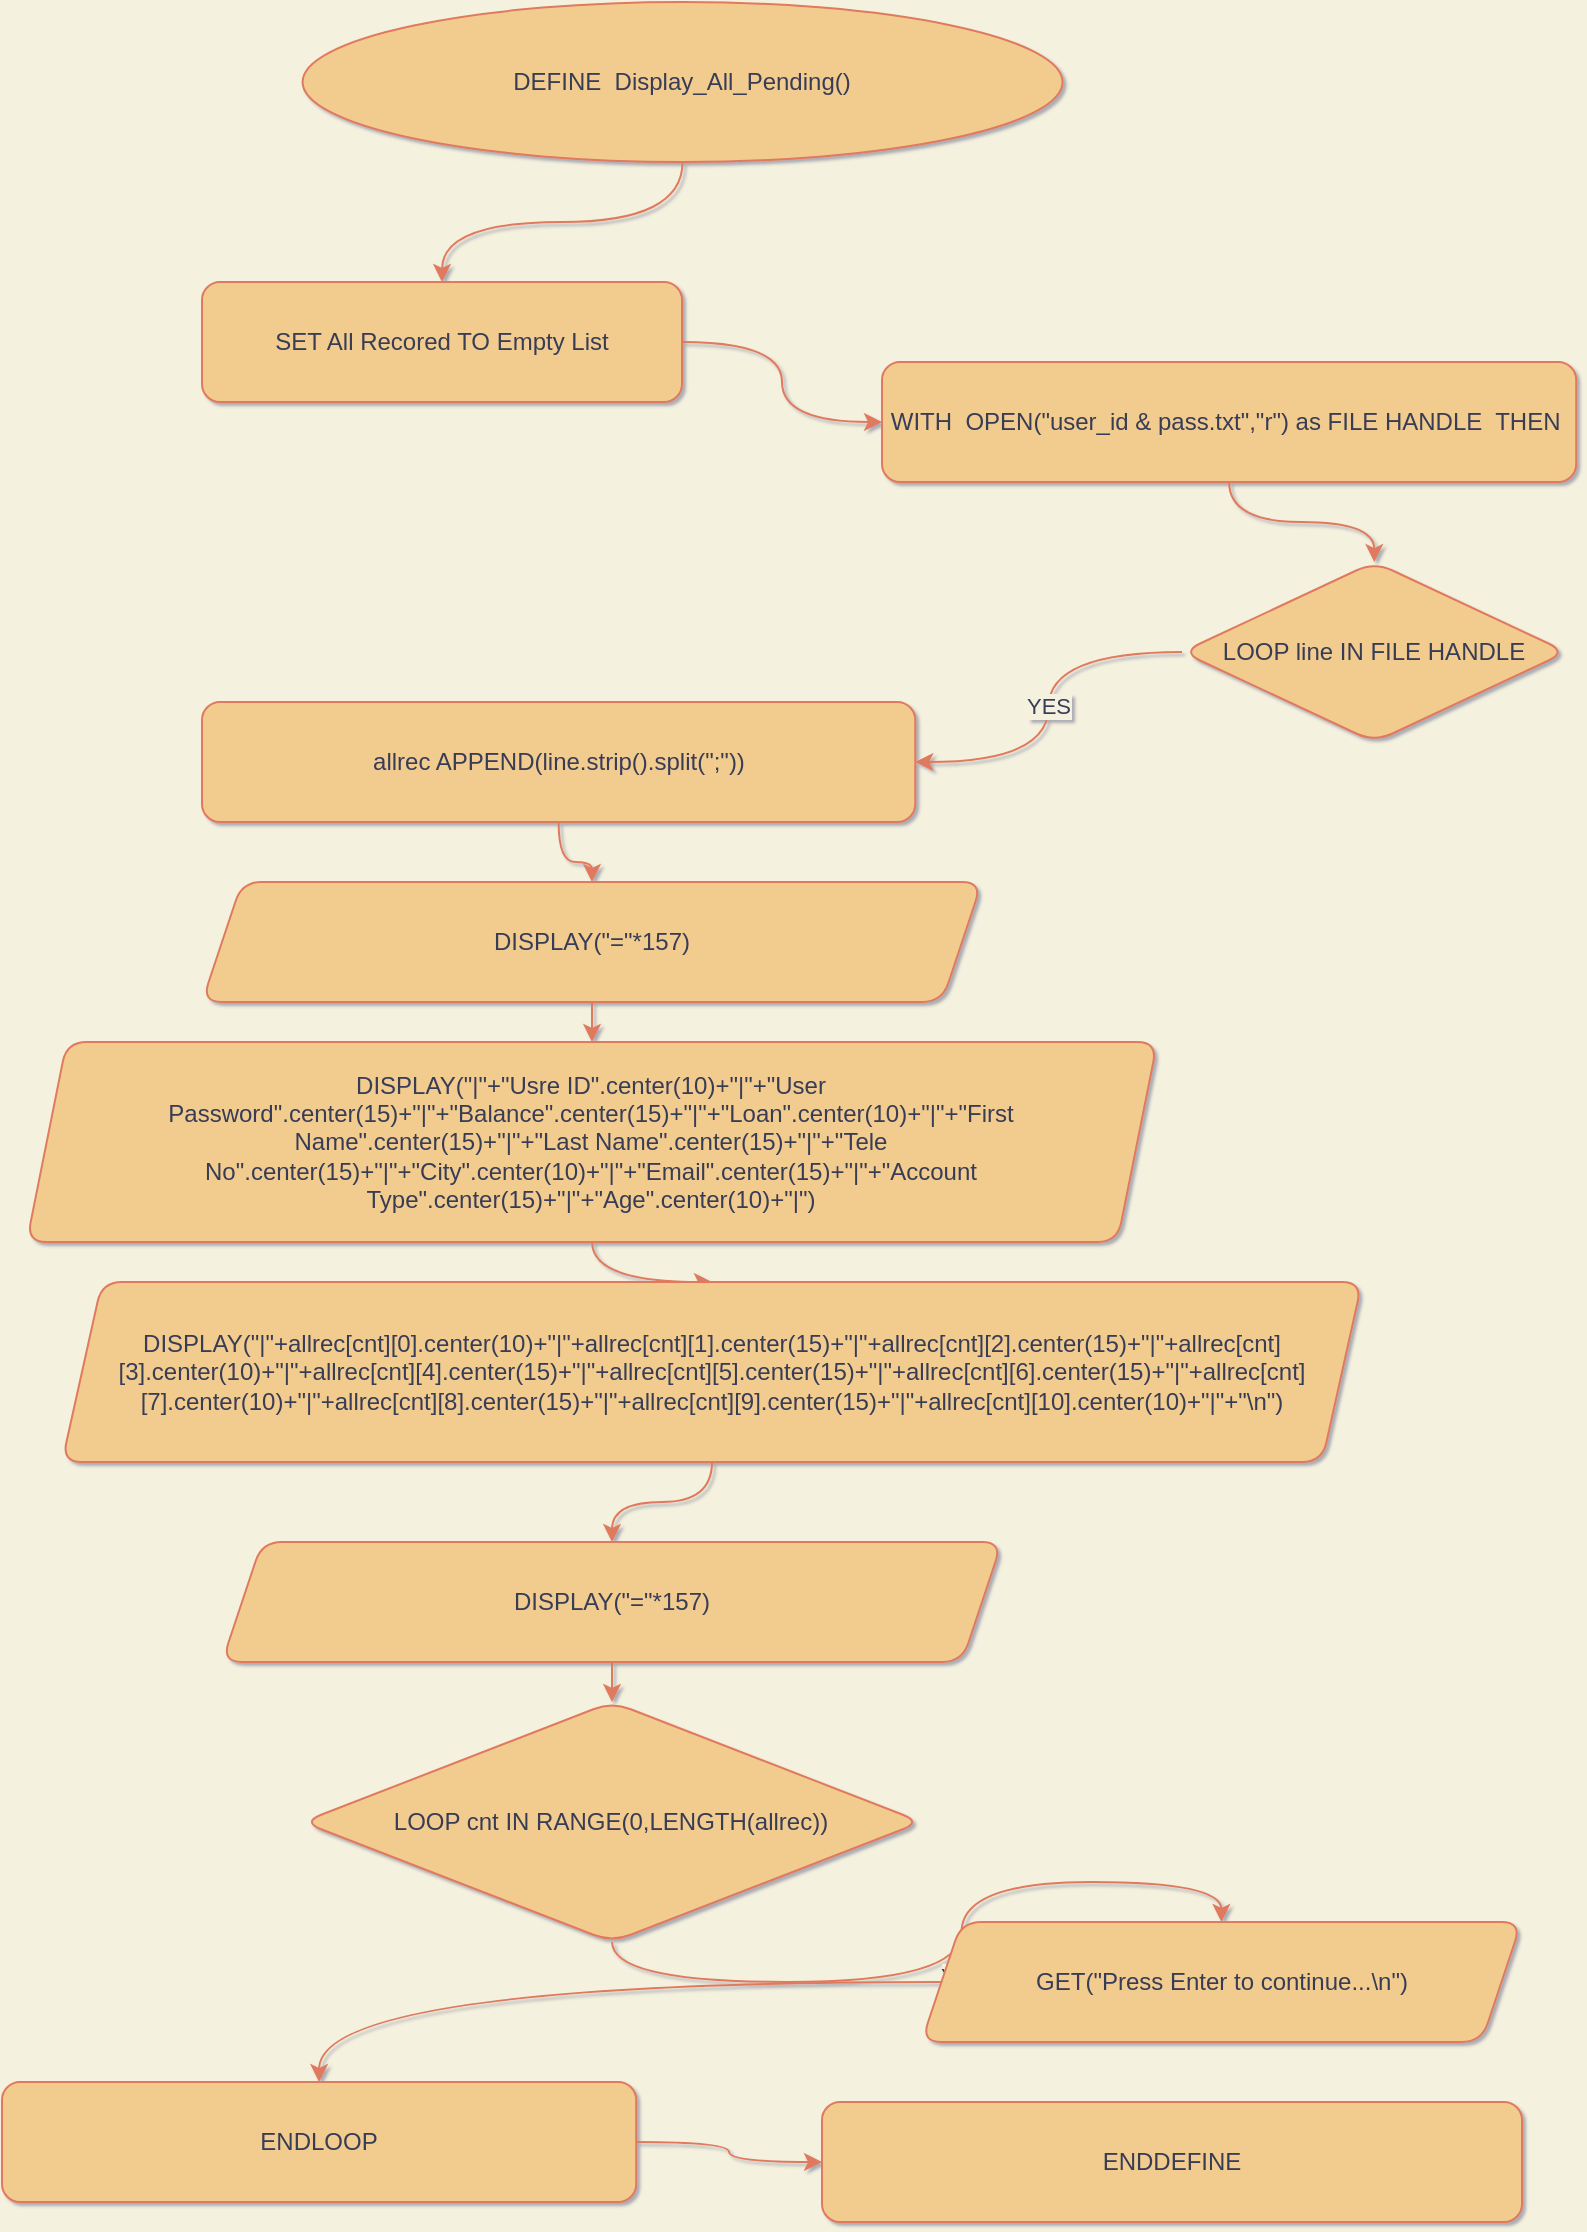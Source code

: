 <mxfile version="15.8.4" type="device"><diagram id="C5RBs43oDa-KdzZeNtuy" name="Page-1"><mxGraphModel dx="1483" dy="-24735" grid="1" gridSize="10" guides="1" tooltips="1" connect="1" arrows="1" fold="1" page="1" pageScale="1" pageWidth="827" pageHeight="1169" background="#F4F1DE" math="0" shadow="1"><root><mxCell id="WIyWlLk6GJQsqaUBKTNV-0"/><mxCell id="WIyWlLk6GJQsqaUBKTNV-1" parent="WIyWlLk6GJQsqaUBKTNV-0"/><mxCell id="RkSljOfa8Lc3AnZI5jMH-50" style="edgeStyle=orthogonalEdgeStyle;orthogonalLoop=1;jettySize=auto;html=1;labelBackgroundColor=#F4F1DE;strokeColor=#E07A5F;fontColor=#393C56;curved=1;" edge="1" parent="WIyWlLk6GJQsqaUBKTNV-1" source="RkSljOfa8Lc3AnZI5jMH-72" target="RkSljOfa8Lc3AnZI5jMH-54"><mxGeometry relative="1" as="geometry"/></mxCell><mxCell id="RkSljOfa8Lc3AnZI5jMH-51" style="edgeStyle=orthogonalEdgeStyle;orthogonalLoop=1;jettySize=auto;html=1;labelBackgroundColor=#F4F1DE;strokeColor=#E07A5F;fontColor=#393C56;curved=1;" edge="1" parent="WIyWlLk6GJQsqaUBKTNV-1" source="RkSljOfa8Lc3AnZI5jMH-52" target="RkSljOfa8Lc3AnZI5jMH-56"><mxGeometry relative="1" as="geometry"/></mxCell><mxCell id="RkSljOfa8Lc3AnZI5jMH-52" value="WITH&amp;nbsp; OPEN(&quot;user_id &amp;amp; pass.txt&quot;,&quot;r&quot;) as FILE HANDLE&amp;nbsp; THEN&amp;nbsp;" style="whiteSpace=wrap;html=1;fillColor=#F2CC8F;strokeColor=#E07A5F;fontColor=#393C56;rounded=1;" vertex="1" parent="WIyWlLk6GJQsqaUBKTNV-1"><mxGeometry x="460" y="25920" width="347.1" height="60" as="geometry"/></mxCell><mxCell id="RkSljOfa8Lc3AnZI5jMH-53" style="edgeStyle=orthogonalEdgeStyle;orthogonalLoop=1;jettySize=auto;html=1;labelBackgroundColor=#F4F1DE;strokeColor=#E07A5F;fontColor=#393C56;curved=1;" edge="1" parent="WIyWlLk6GJQsqaUBKTNV-1" source="RkSljOfa8Lc3AnZI5jMH-54" target="RkSljOfa8Lc3AnZI5jMH-52"><mxGeometry relative="1" as="geometry"/></mxCell><mxCell id="RkSljOfa8Lc3AnZI5jMH-54" value="SET All Recored TO Empty List" style="whiteSpace=wrap;html=1;fillColor=#F2CC8F;strokeColor=#E07A5F;fontColor=#393C56;rounded=1;" vertex="1" parent="WIyWlLk6GJQsqaUBKTNV-1"><mxGeometry x="120" y="25880" width="240" height="60" as="geometry"/></mxCell><mxCell id="RkSljOfa8Lc3AnZI5jMH-55" value="YES" style="edgeStyle=orthogonalEdgeStyle;orthogonalLoop=1;jettySize=auto;html=1;labelBackgroundColor=#F4F1DE;strokeColor=#E07A5F;fontColor=#393C56;curved=1;" edge="1" parent="WIyWlLk6GJQsqaUBKTNV-1" source="RkSljOfa8Lc3AnZI5jMH-56" target="RkSljOfa8Lc3AnZI5jMH-58"><mxGeometry relative="1" as="geometry"/></mxCell><mxCell id="RkSljOfa8Lc3AnZI5jMH-56" value="LOOP line IN FILE HANDLE" style="rhombus;whiteSpace=wrap;html=1;fillColor=#F2CC8F;strokeColor=#E07A5F;fontColor=#393C56;rounded=1;" vertex="1" parent="WIyWlLk6GJQsqaUBKTNV-1"><mxGeometry x="610" y="26020" width="192.34" height="90" as="geometry"/></mxCell><mxCell id="RkSljOfa8Lc3AnZI5jMH-57" style="edgeStyle=orthogonalEdgeStyle;orthogonalLoop=1;jettySize=auto;html=1;labelBackgroundColor=#F4F1DE;strokeColor=#E07A5F;fontColor=#393C56;curved=1;" edge="1" parent="WIyWlLk6GJQsqaUBKTNV-1" source="RkSljOfa8Lc3AnZI5jMH-58" target="RkSljOfa8Lc3AnZI5jMH-64"><mxGeometry relative="1" as="geometry"/></mxCell><mxCell id="RkSljOfa8Lc3AnZI5jMH-58" value="allrec APPEND(line.strip().split(&quot;;&quot;))" style="whiteSpace=wrap;html=1;fillColor=#F2CC8F;strokeColor=#E07A5F;fontColor=#393C56;rounded=1;" vertex="1" parent="WIyWlLk6GJQsqaUBKTNV-1"><mxGeometry x="120" y="26090" width="356.63" height="60" as="geometry"/></mxCell><mxCell id="RkSljOfa8Lc3AnZI5jMH-59" style="edgeStyle=orthogonalEdgeStyle;orthogonalLoop=1;jettySize=auto;html=1;labelBackgroundColor=#F4F1DE;strokeColor=#E07A5F;fontColor=#393C56;curved=1;" edge="1" parent="WIyWlLk6GJQsqaUBKTNV-1" source="RkSljOfa8Lc3AnZI5jMH-60" target="RkSljOfa8Lc3AnZI5jMH-66"><mxGeometry relative="1" as="geometry"/></mxCell><mxCell id="RkSljOfa8Lc3AnZI5jMH-60" value="DISPLAY(&quot;=&quot;*157)" style="shape=parallelogram;perimeter=parallelogramPerimeter;whiteSpace=wrap;html=1;fixedSize=1;fillColor=#F2CC8F;strokeColor=#E07A5F;fontColor=#393C56;rounded=1;" vertex="1" parent="WIyWlLk6GJQsqaUBKTNV-1"><mxGeometry x="130.0" y="26510" width="390" height="60" as="geometry"/></mxCell><mxCell id="RkSljOfa8Lc3AnZI5jMH-61" value="" style="edgeStyle=orthogonalEdgeStyle;curved=1;rounded=1;sketch=0;orthogonalLoop=1;jettySize=auto;html=1;fontColor=#393C56;strokeColor=#E07A5F;fillColor=#F2CC8F;" edge="1" parent="WIyWlLk6GJQsqaUBKTNV-1" source="RkSljOfa8Lc3AnZI5jMH-62" target="RkSljOfa8Lc3AnZI5jMH-74"><mxGeometry relative="1" as="geometry"/></mxCell><mxCell id="RkSljOfa8Lc3AnZI5jMH-62" value="DISPLAY(&quot;|&quot;+&quot;Usre ID&quot;.center(10)+&quot;|&quot;+&quot;User Password&quot;.center(15)+&quot;|&quot;+&quot;Balance&quot;.center(15)+&quot;|&quot;+&quot;Loan&quot;.center(10)+&quot;|&quot;+&quot;First Name&quot;.center(15)+&quot;|&quot;+&quot;Last Name&quot;.center(15)+&quot;|&quot;+&quot;Tele No&quot;.center(15)+&quot;|&quot;+&quot;City&quot;.center(10)+&quot;|&quot;+&quot;Email&quot;.center(15)+&quot;|&quot;+&quot;Account Type&quot;.center(15)+&quot;|&quot;+&quot;Age&quot;.center(10)+&quot;|&quot;)" style="shape=parallelogram;perimeter=parallelogramPerimeter;whiteSpace=wrap;html=1;fixedSize=1;fillColor=#F2CC8F;strokeColor=#E07A5F;fontColor=#393C56;rounded=1;" vertex="1" parent="WIyWlLk6GJQsqaUBKTNV-1"><mxGeometry x="32.36" y="26260" width="565.28" height="100" as="geometry"/></mxCell><mxCell id="RkSljOfa8Lc3AnZI5jMH-63" style="edgeStyle=orthogonalEdgeStyle;orthogonalLoop=1;jettySize=auto;html=1;labelBackgroundColor=#F4F1DE;strokeColor=#E07A5F;fontColor=#393C56;curved=1;" edge="1" parent="WIyWlLk6GJQsqaUBKTNV-1" source="RkSljOfa8Lc3AnZI5jMH-64" target="RkSljOfa8Lc3AnZI5jMH-62"><mxGeometry relative="1" as="geometry"/></mxCell><mxCell id="RkSljOfa8Lc3AnZI5jMH-64" value="DISPLAY(&quot;=&quot;*157)" style="shape=parallelogram;perimeter=parallelogramPerimeter;whiteSpace=wrap;html=1;fixedSize=1;fillColor=#F2CC8F;strokeColor=#E07A5F;fontColor=#393C56;rounded=1;" vertex="1" parent="WIyWlLk6GJQsqaUBKTNV-1"><mxGeometry x="120" y="26180" width="390" height="60" as="geometry"/></mxCell><mxCell id="RkSljOfa8Lc3AnZI5jMH-65" value="YES" style="edgeStyle=orthogonalEdgeStyle;orthogonalLoop=1;jettySize=auto;html=1;labelBackgroundColor=#F4F1DE;strokeColor=#E07A5F;fontColor=#393C56;curved=1;" edge="1" parent="WIyWlLk6GJQsqaUBKTNV-1" source="RkSljOfa8Lc3AnZI5jMH-66" target="RkSljOfa8Lc3AnZI5jMH-68"><mxGeometry relative="1" as="geometry"/></mxCell><mxCell id="RkSljOfa8Lc3AnZI5jMH-66" value="LOOP cnt IN RANGE(0,LENGTH(allrec))" style="rhombus;whiteSpace=wrap;html=1;fillColor=#F2CC8F;strokeColor=#E07A5F;fontColor=#393C56;rounded=1;" vertex="1" parent="WIyWlLk6GJQsqaUBKTNV-1"><mxGeometry x="170.28" y="26590" width="309.45" height="120" as="geometry"/></mxCell><mxCell id="RkSljOfa8Lc3AnZI5jMH-67" style="edgeStyle=orthogonalEdgeStyle;orthogonalLoop=1;jettySize=auto;html=1;labelBackgroundColor=#F4F1DE;strokeColor=#E07A5F;fontColor=#393C56;curved=1;" edge="1" parent="WIyWlLk6GJQsqaUBKTNV-1" source="RkSljOfa8Lc3AnZI5jMH-68" target="RkSljOfa8Lc3AnZI5jMH-70"><mxGeometry relative="1" as="geometry"/></mxCell><mxCell id="RkSljOfa8Lc3AnZI5jMH-68" value="GET(&quot;Press Enter to continue...\n&quot;)" style="shape=parallelogram;perimeter=parallelogramPerimeter;whiteSpace=wrap;html=1;fixedSize=1;fillColor=#F2CC8F;strokeColor=#E07A5F;fontColor=#393C56;rounded=1;" vertex="1" parent="WIyWlLk6GJQsqaUBKTNV-1"><mxGeometry x="479.73" y="26700" width="300" height="60" as="geometry"/></mxCell><mxCell id="RkSljOfa8Lc3AnZI5jMH-69" style="edgeStyle=orthogonalEdgeStyle;orthogonalLoop=1;jettySize=auto;html=1;labelBackgroundColor=#F4F1DE;strokeColor=#E07A5F;fontColor=#393C56;curved=1;" edge="1" parent="WIyWlLk6GJQsqaUBKTNV-1" source="RkSljOfa8Lc3AnZI5jMH-70" target="RkSljOfa8Lc3AnZI5jMH-71"><mxGeometry relative="1" as="geometry"/></mxCell><mxCell id="RkSljOfa8Lc3AnZI5jMH-70" value="ENDLOOP" style="whiteSpace=wrap;html=1;fillColor=#F2CC8F;strokeColor=#E07A5F;fontColor=#393C56;rounded=1;" vertex="1" parent="WIyWlLk6GJQsqaUBKTNV-1"><mxGeometry x="20" y="26780" width="317.11" height="60" as="geometry"/></mxCell><mxCell id="RkSljOfa8Lc3AnZI5jMH-71" value="ENDDEFINE" style="whiteSpace=wrap;html=1;fillColor=#F2CC8F;strokeColor=#E07A5F;fontColor=#393C56;rounded=1;" vertex="1" parent="WIyWlLk6GJQsqaUBKTNV-1"><mxGeometry x="430" y="26790" width="350" height="60" as="geometry"/></mxCell><mxCell id="RkSljOfa8Lc3AnZI5jMH-72" value="DEFINE&amp;nbsp; Display_All_Pending()" style="ellipse;whiteSpace=wrap;html=1;fillColor=#F2CC8F;strokeColor=#E07A5F;fontColor=#393C56;rounded=1;" vertex="1" parent="WIyWlLk6GJQsqaUBKTNV-1"><mxGeometry x="170.28" y="25740" width="380" height="80" as="geometry"/></mxCell><mxCell id="RkSljOfa8Lc3AnZI5jMH-73" style="edgeStyle=orthogonalEdgeStyle;curved=1;rounded=1;sketch=0;orthogonalLoop=1;jettySize=auto;html=1;fontColor=#393C56;strokeColor=#E07A5F;fillColor=#F2CC8F;" edge="1" parent="WIyWlLk6GJQsqaUBKTNV-1" source="RkSljOfa8Lc3AnZI5jMH-74" target="RkSljOfa8Lc3AnZI5jMH-60"><mxGeometry relative="1" as="geometry"/></mxCell><mxCell id="RkSljOfa8Lc3AnZI5jMH-74" value="DISPLAY(&quot;|&quot;+allrec[cnt][0].center(10)+&quot;|&quot;+allrec[cnt][1].center(15)+&quot;|&quot;+allrec[cnt][2].center(15)+&quot;|&quot;+allrec[cnt][3].center(10)+&quot;|&quot;+allrec[cnt][4].center(15)+&quot;|&quot;+allrec[cnt][5].center(15)+&quot;|&quot;+allrec[cnt][6].center(15)+&quot;|&quot;+allrec[cnt][7].center(10)+&quot;|&quot;+allrec[cnt][8].center(15)+&quot;|&quot;+allrec[cnt][9].center(15)+&quot;|&quot;+allrec[cnt][10].center(10)+&quot;|&quot;+&quot;\n&quot;)" style="shape=parallelogram;perimeter=parallelogramPerimeter;whiteSpace=wrap;html=1;fixedSize=1;fillColor=#F2CC8F;strokeColor=#E07A5F;fontColor=#393C56;rounded=1;" vertex="1" parent="WIyWlLk6GJQsqaUBKTNV-1"><mxGeometry x="50" y="26380" width="650" height="90" as="geometry"/></mxCell></root></mxGraphModel></diagram></mxfile>